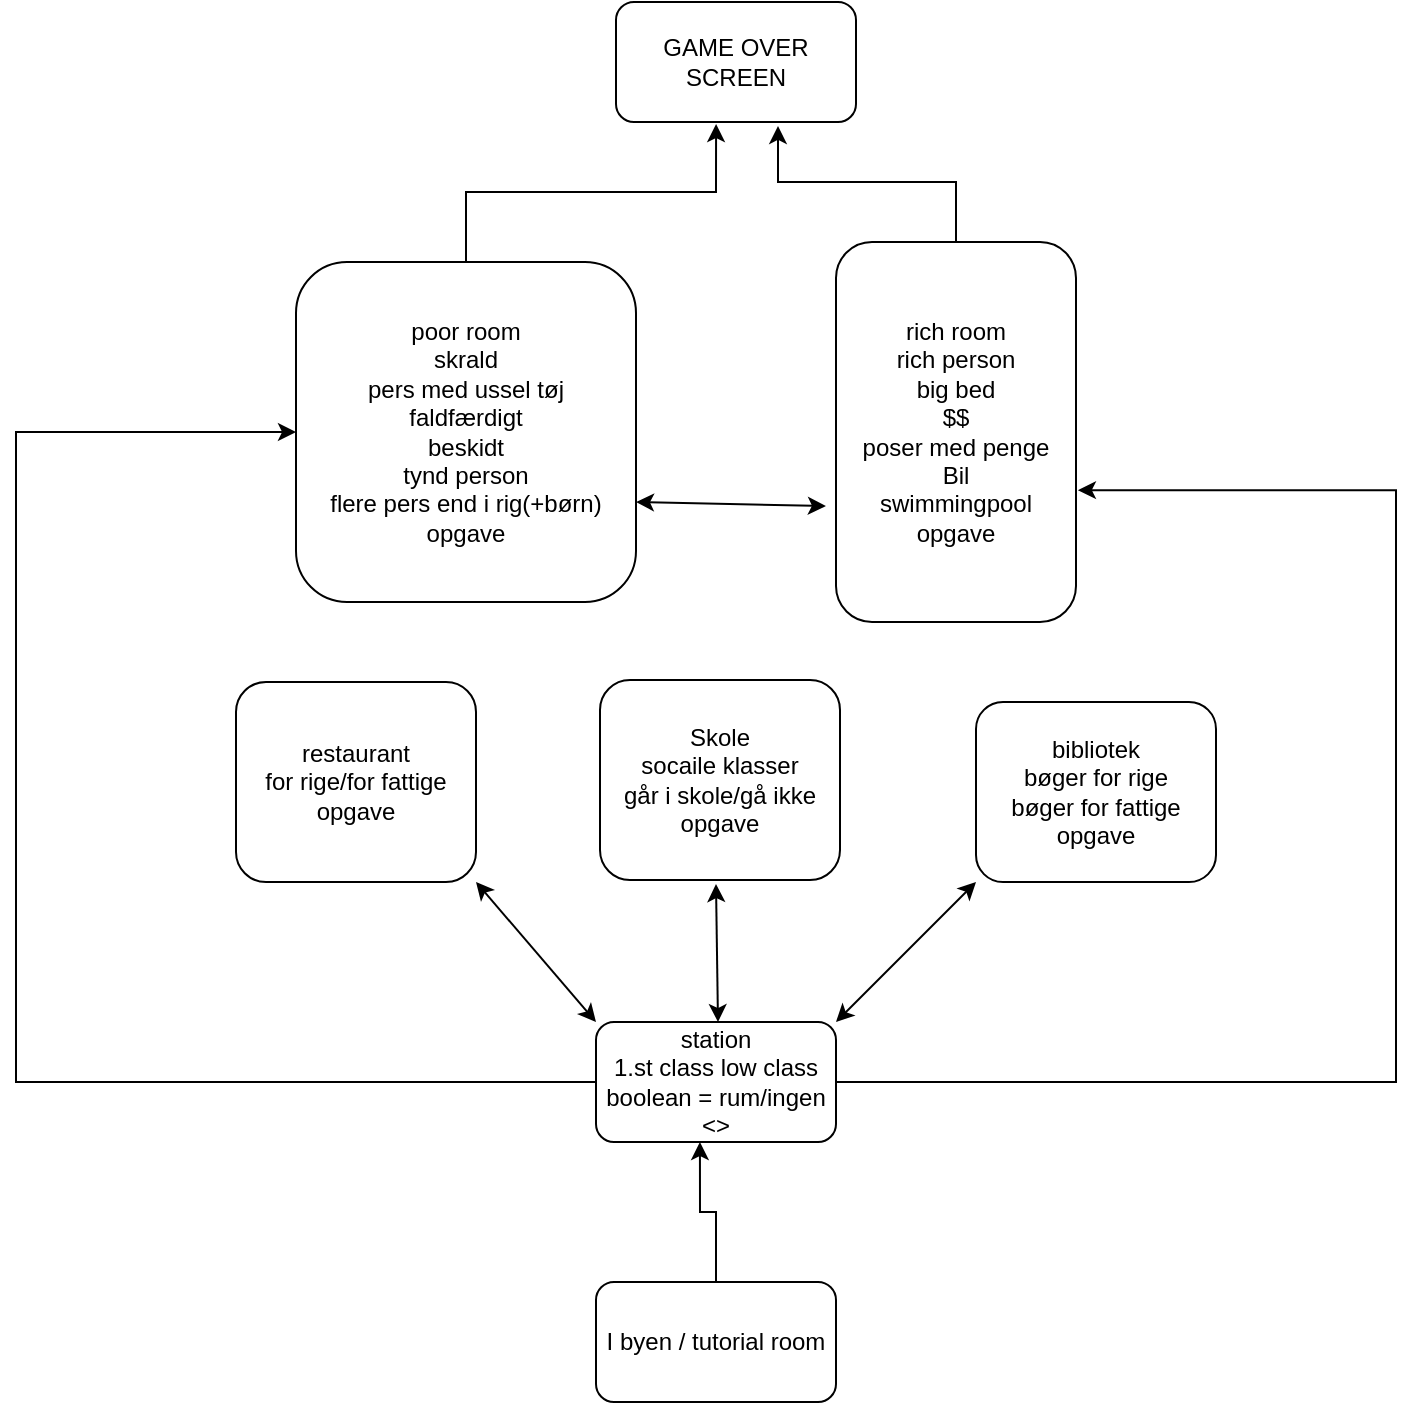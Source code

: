 <mxfile version="13.7.7" type="github">
  <diagram id="djQAj52nOZVOMgwam0Zv" name="Page-1">
    <mxGraphModel dx="1422" dy="1928" grid="1" gridSize="10" guides="1" tooltips="1" connect="1" arrows="1" fold="1" page="1" pageScale="1" pageWidth="827" pageHeight="1169" math="0" shadow="0">
      <root>
        <mxCell id="0" />
        <mxCell id="1" parent="0" />
        <mxCell id="wAl7Ez-CIgZVK7M6-mDi-22" style="edgeStyle=orthogonalEdgeStyle;rounded=0;orthogonalLoop=1;jettySize=auto;html=1;entryX=0.433;entryY=1;entryDx=0;entryDy=0;entryPerimeter=0;" edge="1" parent="1" source="wAl7Ez-CIgZVK7M6-mDi-1" target="wAl7Ez-CIgZVK7M6-mDi-7">
          <mxGeometry relative="1" as="geometry" />
        </mxCell>
        <mxCell id="wAl7Ez-CIgZVK7M6-mDi-1" value="I byen / tutorial room" style="rounded=1;whiteSpace=wrap;html=1;" vertex="1" parent="1">
          <mxGeometry x="310" y="450" width="120" height="60" as="geometry" />
        </mxCell>
        <mxCell id="wAl7Ez-CIgZVK7M6-mDi-25" style="edgeStyle=orthogonalEdgeStyle;rounded=0;orthogonalLoop=1;jettySize=auto;html=1;entryX=0.417;entryY=1.017;entryDx=0;entryDy=0;entryPerimeter=0;" edge="1" parent="1" source="wAl7Ez-CIgZVK7M6-mDi-2" target="wAl7Ez-CIgZVK7M6-mDi-17">
          <mxGeometry relative="1" as="geometry" />
        </mxCell>
        <mxCell id="wAl7Ez-CIgZVK7M6-mDi-2" value="poor room&lt;br&gt;skrald&lt;br&gt;pers med ussel tøj&lt;br&gt;faldfærdigt&lt;br&gt;beskidt&lt;br&gt;tynd person&lt;br&gt;flere pers end i rig(+børn)&lt;br&gt;opgave" style="rounded=1;whiteSpace=wrap;html=1;" vertex="1" parent="1">
          <mxGeometry x="160" y="-60" width="170" height="170" as="geometry" />
        </mxCell>
        <mxCell id="wAl7Ez-CIgZVK7M6-mDi-26" style="edgeStyle=orthogonalEdgeStyle;rounded=0;orthogonalLoop=1;jettySize=auto;html=1;entryX=0.675;entryY=1.033;entryDx=0;entryDy=0;entryPerimeter=0;" edge="1" parent="1" source="wAl7Ez-CIgZVK7M6-mDi-3" target="wAl7Ez-CIgZVK7M6-mDi-17">
          <mxGeometry relative="1" as="geometry" />
        </mxCell>
        <mxCell id="wAl7Ez-CIgZVK7M6-mDi-3" value="rich room&lt;br&gt;rich person&lt;br&gt;big bed&lt;br&gt;$$&lt;br&gt;poser med penge&lt;br&gt;Bil&lt;br&gt;swimmingpool&lt;br&gt;opgave" style="rounded=1;whiteSpace=wrap;html=1;" vertex="1" parent="1">
          <mxGeometry x="430" y="-70" width="120" height="190" as="geometry" />
        </mxCell>
        <mxCell id="wAl7Ez-CIgZVK7M6-mDi-5" value="Skole&lt;br&gt;socaile klasser&lt;br&gt;går i skole/gå ikke&lt;br&gt;opgave" style="rounded=1;whiteSpace=wrap;html=1;" vertex="1" parent="1">
          <mxGeometry x="312" y="149" width="120" height="100" as="geometry" />
        </mxCell>
        <mxCell id="wAl7Ez-CIgZVK7M6-mDi-6" value="bibliotek&lt;br&gt;bøger for rige&lt;br&gt;bøger for fattige&lt;br&gt;opgave" style="rounded=1;whiteSpace=wrap;html=1;" vertex="1" parent="1">
          <mxGeometry x="500" y="160" width="120" height="90" as="geometry" />
        </mxCell>
        <mxCell id="wAl7Ez-CIgZVK7M6-mDi-27" style="edgeStyle=orthogonalEdgeStyle;rounded=0;orthogonalLoop=1;jettySize=auto;html=1;entryX=0;entryY=0.5;entryDx=0;entryDy=0;" edge="1" parent="1" source="wAl7Ez-CIgZVK7M6-mDi-7" target="wAl7Ez-CIgZVK7M6-mDi-2">
          <mxGeometry relative="1" as="geometry">
            <mxPoint x="40" y="30" as="targetPoint" />
            <Array as="points">
              <mxPoint x="20" y="350" />
              <mxPoint x="20" y="25" />
            </Array>
          </mxGeometry>
        </mxCell>
        <mxCell id="wAl7Ez-CIgZVK7M6-mDi-28" style="edgeStyle=orthogonalEdgeStyle;rounded=0;orthogonalLoop=1;jettySize=auto;html=1;entryX=1.008;entryY=0.653;entryDx=0;entryDy=0;entryPerimeter=0;" edge="1" parent="1" source="wAl7Ez-CIgZVK7M6-mDi-7" target="wAl7Ez-CIgZVK7M6-mDi-3">
          <mxGeometry relative="1" as="geometry">
            <Array as="points">
              <mxPoint x="710" y="350" />
              <mxPoint x="710" y="54" />
            </Array>
          </mxGeometry>
        </mxCell>
        <mxCell id="wAl7Ez-CIgZVK7M6-mDi-7" value="station&lt;br&gt;1.st class low class&lt;br&gt;boolean = rum/ingen &amp;lt;&amp;gt;" style="rounded=1;whiteSpace=wrap;html=1;" vertex="1" parent="1">
          <mxGeometry x="310" y="320" width="120" height="60" as="geometry" />
        </mxCell>
        <mxCell id="wAl7Ez-CIgZVK7M6-mDi-8" value="restaurant&lt;br&gt;for rige/for fattige&lt;br&gt;opgave" style="rounded=1;whiteSpace=wrap;html=1;" vertex="1" parent="1">
          <mxGeometry x="130" y="150" width="120" height="100" as="geometry" />
        </mxCell>
        <mxCell id="wAl7Ez-CIgZVK7M6-mDi-17" value="GAME OVER SCREEN" style="rounded=1;whiteSpace=wrap;html=1;" vertex="1" parent="1">
          <mxGeometry x="320" y="-190" width="120" height="60" as="geometry" />
        </mxCell>
        <mxCell id="wAl7Ez-CIgZVK7M6-mDi-24" value="" style="endArrow=classic;startArrow=classic;html=1;entryX=-0.042;entryY=0.695;entryDx=0;entryDy=0;entryPerimeter=0;" edge="1" parent="1" target="wAl7Ez-CIgZVK7M6-mDi-3">
          <mxGeometry width="50" height="50" relative="1" as="geometry">
            <mxPoint x="330" y="60" as="sourcePoint" />
            <mxPoint x="380" y="10" as="targetPoint" />
          </mxGeometry>
        </mxCell>
        <mxCell id="wAl7Ez-CIgZVK7M6-mDi-30" value="" style="endArrow=classic;startArrow=classic;html=1;entryX=0.2;entryY=1.017;entryDx=0;entryDy=0;entryPerimeter=0;" edge="1" parent="1">
          <mxGeometry width="50" height="50" relative="1" as="geometry">
            <mxPoint x="371" y="320" as="sourcePoint" />
            <mxPoint x="370" y="251.02" as="targetPoint" />
          </mxGeometry>
        </mxCell>
        <mxCell id="wAl7Ez-CIgZVK7M6-mDi-31" value="" style="endArrow=classic;startArrow=classic;html=1;entryX=0;entryY=1;entryDx=0;entryDy=0;exitX=1;exitY=0;exitDx=0;exitDy=0;" edge="1" parent="1" source="wAl7Ez-CIgZVK7M6-mDi-7" target="wAl7Ez-CIgZVK7M6-mDi-6">
          <mxGeometry width="50" height="50" relative="1" as="geometry">
            <mxPoint x="440" y="220" as="sourcePoint" />
            <mxPoint x="490" y="170" as="targetPoint" />
          </mxGeometry>
        </mxCell>
        <mxCell id="wAl7Ez-CIgZVK7M6-mDi-34" value="" style="endArrow=classic;startArrow=classic;html=1;exitX=0;exitY=0;exitDx=0;exitDy=0;" edge="1" parent="1" source="wAl7Ez-CIgZVK7M6-mDi-7">
          <mxGeometry width="50" height="50" relative="1" as="geometry">
            <mxPoint x="200" y="300" as="sourcePoint" />
            <mxPoint x="250" y="250" as="targetPoint" />
          </mxGeometry>
        </mxCell>
      </root>
    </mxGraphModel>
  </diagram>
</mxfile>
